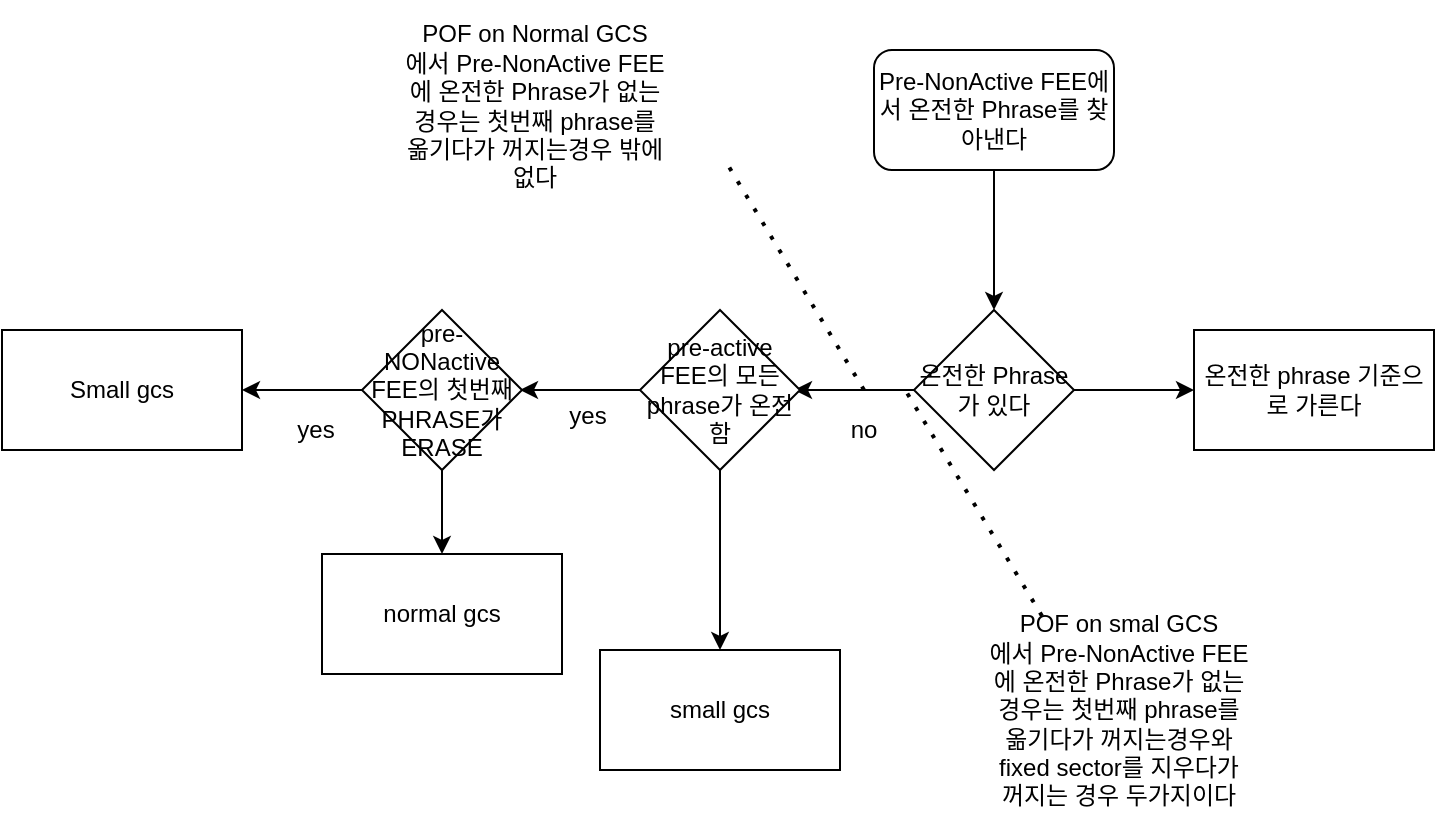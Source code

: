 <mxfile version="13.7.9" type="github"><diagram id="O7952b012wt-HqeF13DY" name="Page-1"><mxGraphModel dx="2249" dy="746" grid="0" gridSize="10" guides="1" tooltips="1" connect="1" arrows="1" fold="1" page="1" pageScale="1" pageWidth="827" pageHeight="1169" math="0" shadow="0"><root><mxCell id="0"/><mxCell id="1" parent="0"/><mxCell id="Ghu-3cMs5V1cZEiI0TUi-6" value="" style="edgeStyle=orthogonalEdgeStyle;rounded=0;orthogonalLoop=1;jettySize=auto;html=1;" edge="1" parent="1" source="Ghu-3cMs5V1cZEiI0TUi-2"><mxGeometry relative="1" as="geometry"><mxPoint x="414" y="188" as="targetPoint"/></mxGeometry></mxCell><mxCell id="Ghu-3cMs5V1cZEiI0TUi-2" value="Pre-NonActive FEE에서 온전한 Phrase를 찾아낸다" style="rounded=1;whiteSpace=wrap;html=1;" vertex="1" parent="1"><mxGeometry x="354" y="58" width="120" height="60" as="geometry"/></mxCell><mxCell id="Ghu-3cMs5V1cZEiI0TUi-9" value="" style="edgeStyle=orthogonalEdgeStyle;rounded=0;orthogonalLoop=1;jettySize=auto;html=1;" edge="1" parent="1" source="Ghu-3cMs5V1cZEiI0TUi-7" target="Ghu-3cMs5V1cZEiI0TUi-8"><mxGeometry relative="1" as="geometry"/></mxCell><mxCell id="Ghu-3cMs5V1cZEiI0TUi-11" value="" style="edgeStyle=orthogonalEdgeStyle;rounded=0;orthogonalLoop=1;jettySize=auto;html=1;" edge="1" parent="1" source="Ghu-3cMs5V1cZEiI0TUi-7"><mxGeometry relative="1" as="geometry"><mxPoint x="314" y="228" as="targetPoint"/></mxGeometry></mxCell><mxCell id="Ghu-3cMs5V1cZEiI0TUi-7" value="온전한 Phrase가 있다" style="rhombus;whiteSpace=wrap;html=1;" vertex="1" parent="1"><mxGeometry x="374" y="188" width="80" height="80" as="geometry"/></mxCell><mxCell id="Ghu-3cMs5V1cZEiI0TUi-8" value="온전한 phrase 기준으로 가른다" style="whiteSpace=wrap;html=1;" vertex="1" parent="1"><mxGeometry x="514" y="198" width="120" height="60" as="geometry"/></mxCell><mxCell id="Ghu-3cMs5V1cZEiI0TUi-16" value="yes" style="text;html=1;strokeColor=none;fillColor=none;align=center;verticalAlign=middle;whiteSpace=wrap;rounded=0;" vertex="1" parent="1"><mxGeometry x="191" y="231" width="40" height="20" as="geometry"/></mxCell><mxCell id="Ghu-3cMs5V1cZEiI0TUi-19" value="no" style="text;html=1;strokeColor=none;fillColor=none;align=center;verticalAlign=middle;whiteSpace=wrap;rounded=0;" vertex="1" parent="1"><mxGeometry x="329" y="238" width="40" height="20" as="geometry"/></mxCell><mxCell id="Ghu-3cMs5V1cZEiI0TUi-20" value="" style="endArrow=none;dashed=1;html=1;dashPattern=1 3;strokeWidth=2;" edge="1" parent="1"><mxGeometry width="50" height="50" relative="1" as="geometry"><mxPoint x="349" y="228" as="sourcePoint"/><mxPoint x="280" y="114" as="targetPoint"/></mxGeometry></mxCell><mxCell id="Ghu-3cMs5V1cZEiI0TUi-21" value="POF on Normal GCS&lt;br&gt;에서 Pre-NonActive FEE에 온전한 Phrase가 없는 경우는 첫번째 phrase를 옮기다가 꺼지는경우 밖에 없다" style="text;html=1;strokeColor=none;fillColor=none;align=center;verticalAlign=middle;whiteSpace=wrap;rounded=0;" vertex="1" parent="1"><mxGeometry x="116.5" y="33" width="135" height="106" as="geometry"/></mxCell><mxCell id="Ghu-3cMs5V1cZEiI0TUi-27" value="" style="edgeStyle=orthogonalEdgeStyle;rounded=0;orthogonalLoop=1;jettySize=auto;html=1;" edge="1" parent="1" source="Ghu-3cMs5V1cZEiI0TUi-25"><mxGeometry relative="1" as="geometry"><mxPoint x="177" y="228" as="targetPoint"/></mxGeometry></mxCell><mxCell id="Ghu-3cMs5V1cZEiI0TUi-35" value="" style="edgeStyle=orthogonalEdgeStyle;rounded=0;orthogonalLoop=1;jettySize=auto;html=1;" edge="1" parent="1" source="Ghu-3cMs5V1cZEiI0TUi-25" target="Ghu-3cMs5V1cZEiI0TUi-34"><mxGeometry relative="1" as="geometry"/></mxCell><mxCell id="Ghu-3cMs5V1cZEiI0TUi-25" value="pre-active FEE의 모든 phrase가 온전함" style="rhombus;whiteSpace=wrap;html=1;" vertex="1" parent="1"><mxGeometry x="237" y="188" width="80" height="80" as="geometry"/></mxCell><mxCell id="Ghu-3cMs5V1cZEiI0TUi-30" value="" style="edgeStyle=orthogonalEdgeStyle;rounded=0;orthogonalLoop=1;jettySize=auto;html=1;" edge="1" parent="1" source="Ghu-3cMs5V1cZEiI0TUi-28" target="Ghu-3cMs5V1cZEiI0TUi-29"><mxGeometry relative="1" as="geometry"/></mxCell><mxCell id="Ghu-3cMs5V1cZEiI0TUi-33" value="" style="edgeStyle=orthogonalEdgeStyle;rounded=0;orthogonalLoop=1;jettySize=auto;html=1;" edge="1" parent="1" source="Ghu-3cMs5V1cZEiI0TUi-28" target="Ghu-3cMs5V1cZEiI0TUi-32"><mxGeometry relative="1" as="geometry"/></mxCell><mxCell id="Ghu-3cMs5V1cZEiI0TUi-28" value="pre-NONactive FEE의 첫번째PHRASE가 ERASE" style="rhombus;whiteSpace=wrap;html=1;" vertex="1" parent="1"><mxGeometry x="98" y="188" width="80" height="80" as="geometry"/></mxCell><mxCell id="Ghu-3cMs5V1cZEiI0TUi-29" value="Small gcs" style="whiteSpace=wrap;html=1;" vertex="1" parent="1"><mxGeometry x="-82" y="198" width="120" height="60" as="geometry"/></mxCell><mxCell id="Ghu-3cMs5V1cZEiI0TUi-31" value="yes" style="text;html=1;strokeColor=none;fillColor=none;align=center;verticalAlign=middle;whiteSpace=wrap;rounded=0;" vertex="1" parent="1"><mxGeometry x="55" y="238" width="40" height="20" as="geometry"/></mxCell><mxCell id="Ghu-3cMs5V1cZEiI0TUi-32" value="normal gcs" style="whiteSpace=wrap;html=1;" vertex="1" parent="1"><mxGeometry x="78" y="310" width="120" height="60" as="geometry"/></mxCell><mxCell id="Ghu-3cMs5V1cZEiI0TUi-34" value="small gcs" style="whiteSpace=wrap;html=1;" vertex="1" parent="1"><mxGeometry x="217" y="358" width="120" height="60" as="geometry"/></mxCell><mxCell id="Ghu-3cMs5V1cZEiI0TUi-36" value="" style="endArrow=none;dashed=1;html=1;dashPattern=1 3;strokeWidth=2;" edge="1" parent="1"><mxGeometry width="50" height="50" relative="1" as="geometry"><mxPoint x="438" y="341" as="sourcePoint"/><mxPoint x="369" y="227" as="targetPoint"/></mxGeometry></mxCell><mxCell id="Ghu-3cMs5V1cZEiI0TUi-37" value="POF on smal GCS&lt;br&gt;에서 Pre-NonActive FEE에 온전한 Phrase가 없는 경우는 첫번째 phrase를 옮기다가 꺼지는경우와 fixed sector를 지우다가 꺼지는 경우 두가지이다" style="text;html=1;strokeColor=none;fillColor=none;align=center;verticalAlign=middle;whiteSpace=wrap;rounded=0;" vertex="1" parent="1"><mxGeometry x="409" y="335" width="135" height="106" as="geometry"/></mxCell></root></mxGraphModel></diagram></mxfile>